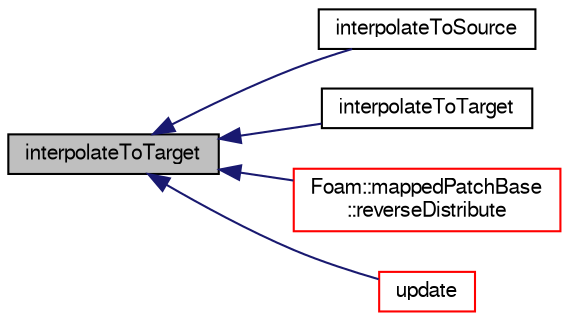 digraph "interpolateToTarget"
{
  bgcolor="transparent";
  edge [fontname="FreeSans",fontsize="10",labelfontname="FreeSans",labelfontsize="10"];
  node [fontname="FreeSans",fontsize="10",shape=record];
  rankdir="LR";
  Node617 [label="interpolateToTarget",height=0.2,width=0.4,color="black", fillcolor="grey75", style="filled", fontcolor="black"];
  Node617 -> Node618 [dir="back",color="midnightblue",fontsize="10",style="solid",fontname="FreeSans"];
  Node618 [label="interpolateToSource",height=0.2,width=0.4,color="black",URL="$a24866.html#a16a71bf736cc5f6eb6711fc0beb30527"];
  Node617 -> Node619 [dir="back",color="midnightblue",fontsize="10",style="solid",fontname="FreeSans"];
  Node619 [label="interpolateToTarget",height=0.2,width=0.4,color="black",URL="$a24866.html#a39823443fd2e778299f36191dff02d21"];
  Node617 -> Node620 [dir="back",color="midnightblue",fontsize="10",style="solid",fontname="FreeSans"];
  Node620 [label="Foam::mappedPatchBase\l::reverseDistribute",height=0.2,width=0.4,color="red",URL="$a25094.html#a13c4f025f05fb3315ab61558bbe82f07",tooltip="Wrapper around map/interpolate data distribution. "];
  Node617 -> Node633 [dir="back",color="midnightblue",fontsize="10",style="solid",fontname="FreeSans"];
  Node633 [label="update",height=0.2,width=0.4,color="red",URL="$a24866.html#a92b6850defc60d6e032247c9bfe8d9bf",tooltip="Update addressing and weights. "];
}
